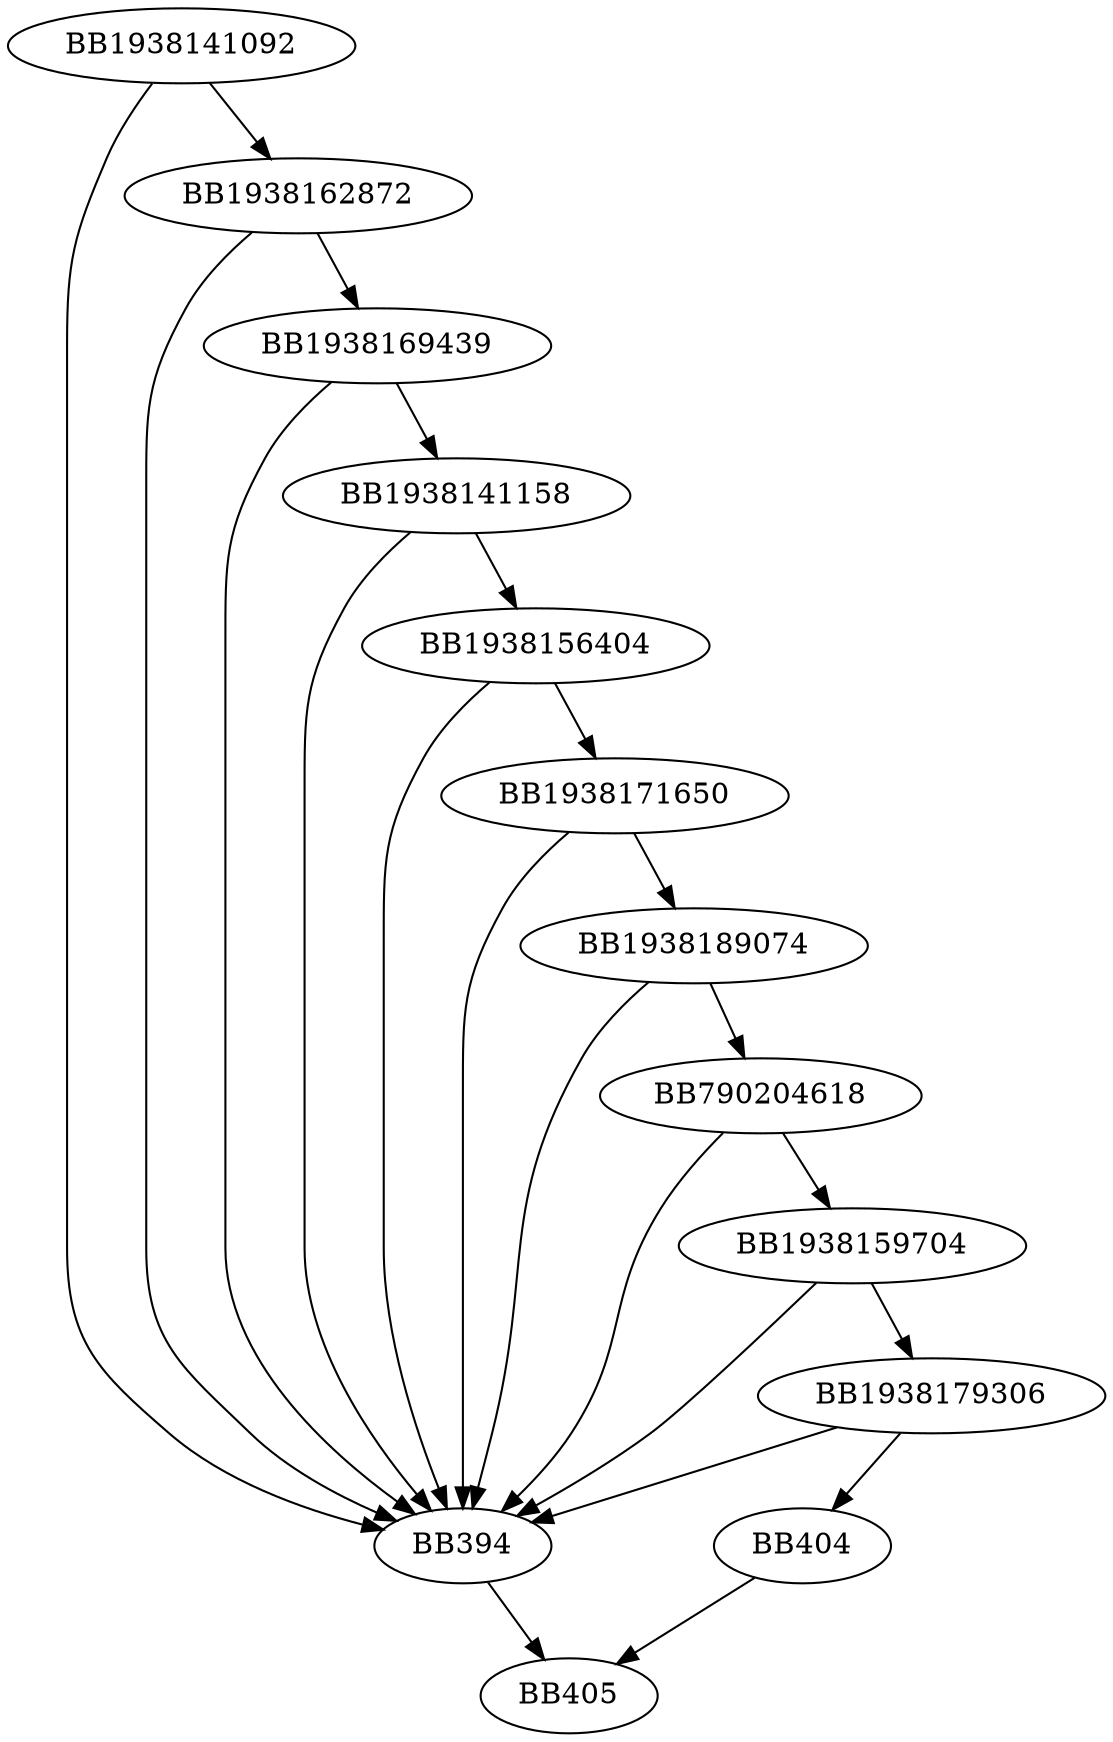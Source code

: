 digraph G{
	BB1938141092->BB394;
	BB1938141092->BB1938162872;
	BB1938162872->BB394;
	BB1938162872->BB1938169439;
	BB1938169439->BB394;
	BB1938169439->BB1938141158;
	BB1938141158->BB394;
	BB1938141158->BB1938156404;
	BB1938156404->BB394;
	BB1938156404->BB1938171650;
	BB1938171650->BB394;
	BB1938171650->BB1938189074;
	BB1938189074->BB394;
	BB1938189074->BB790204618;
	BB790204618->BB394;
	BB790204618->BB1938159704;
	BB1938159704->BB394;
	BB1938159704->BB1938179306;
	BB1938179306->BB394;
	BB1938179306->BB404;
	BB404->BB405;
	BB394->BB405;
}

